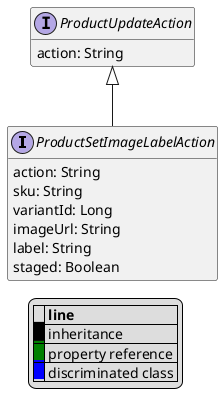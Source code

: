 @startuml

hide empty fields
hide empty methods
legend
|= |= line |
|<back:black>   </back>| inheritance |
|<back:green>   </back>| property reference |
|<back:blue>   </back>| discriminated class |
endlegend
interface ProductSetImageLabelAction [[ProductSetImageLabelAction.svg]] extends ProductUpdateAction {
    action: String
    sku: String
    variantId: Long
    imageUrl: String
    label: String
    staged: Boolean
}
interface ProductUpdateAction [[ProductUpdateAction.svg]]  {
    action: String
}





@enduml
